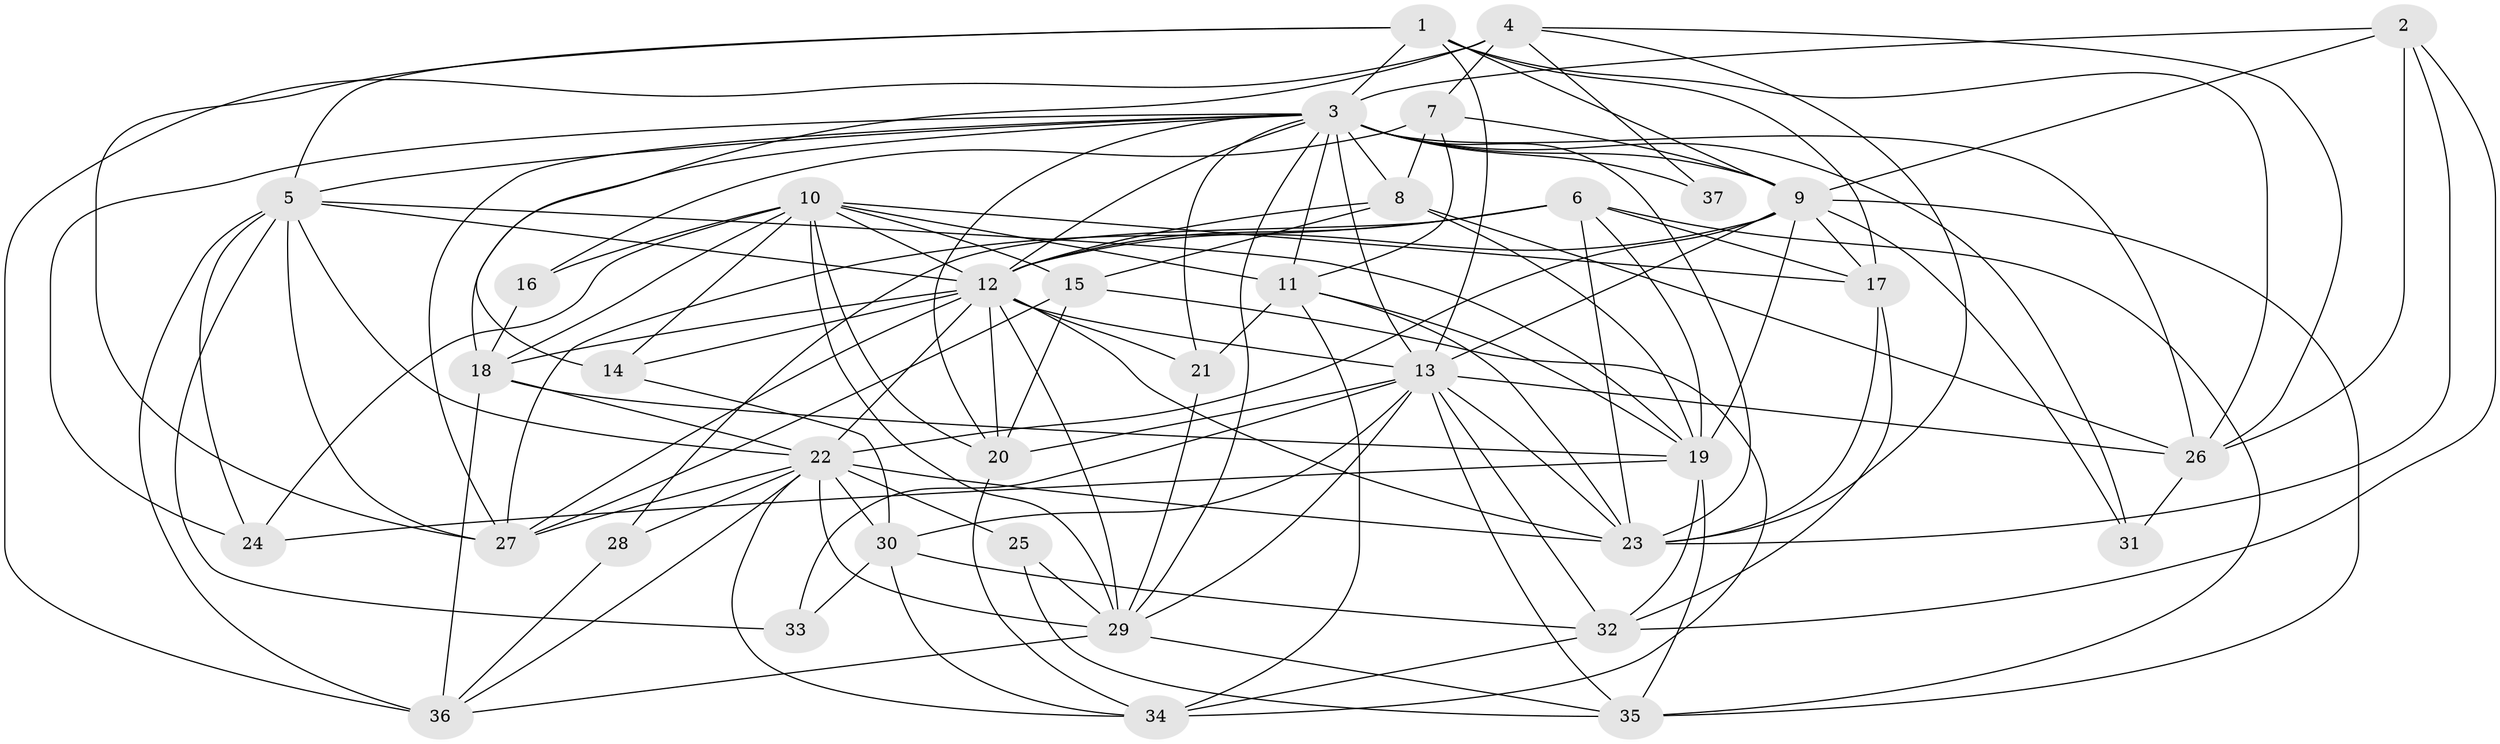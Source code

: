 // original degree distribution, {4: 0.32786885245901637, 2: 0.12295081967213115, 5: 0.16393442622950818, 3: 0.2459016393442623, 6: 0.09016393442622951, 7: 0.04918032786885246}
// Generated by graph-tools (version 1.1) at 2025/50/03/04/25 22:50:59]
// undirected, 37 vertices, 127 edges
graph export_dot {
  node [color=gray90,style=filled];
  1;
  2;
  3;
  4;
  5;
  6;
  7;
  8;
  9;
  10;
  11;
  12;
  13;
  14;
  15;
  16;
  17;
  18;
  19;
  20;
  21;
  22;
  23;
  24;
  25;
  26;
  27;
  28;
  29;
  30;
  31;
  32;
  33;
  34;
  35;
  36;
  37;
  1 -- 3 [weight=1.0];
  1 -- 5 [weight=1.0];
  1 -- 9 [weight=2.0];
  1 -- 13 [weight=1.0];
  1 -- 17 [weight=2.0];
  1 -- 26 [weight=1.0];
  1 -- 27 [weight=3.0];
  2 -- 3 [weight=1.0];
  2 -- 9 [weight=1.0];
  2 -- 23 [weight=1.0];
  2 -- 26 [weight=2.0];
  2 -- 32 [weight=1.0];
  3 -- 5 [weight=1.0];
  3 -- 8 [weight=1.0];
  3 -- 9 [weight=2.0];
  3 -- 11 [weight=2.0];
  3 -- 12 [weight=2.0];
  3 -- 13 [weight=2.0];
  3 -- 18 [weight=1.0];
  3 -- 20 [weight=1.0];
  3 -- 21 [weight=1.0];
  3 -- 23 [weight=2.0];
  3 -- 24 [weight=1.0];
  3 -- 26 [weight=1.0];
  3 -- 27 [weight=1.0];
  3 -- 29 [weight=1.0];
  3 -- 31 [weight=1.0];
  3 -- 37 [weight=1.0];
  4 -- 7 [weight=1.0];
  4 -- 14 [weight=1.0];
  4 -- 23 [weight=1.0];
  4 -- 26 [weight=1.0];
  4 -- 36 [weight=2.0];
  4 -- 37 [weight=1.0];
  5 -- 12 [weight=1.0];
  5 -- 19 [weight=1.0];
  5 -- 22 [weight=1.0];
  5 -- 24 [weight=2.0];
  5 -- 27 [weight=1.0];
  5 -- 33 [weight=1.0];
  5 -- 36 [weight=1.0];
  6 -- 12 [weight=1.0];
  6 -- 17 [weight=1.0];
  6 -- 19 [weight=1.0];
  6 -- 23 [weight=1.0];
  6 -- 27 [weight=1.0];
  6 -- 28 [weight=1.0];
  6 -- 35 [weight=1.0];
  7 -- 8 [weight=2.0];
  7 -- 9 [weight=1.0];
  7 -- 11 [weight=1.0];
  7 -- 16 [weight=1.0];
  8 -- 12 [weight=1.0];
  8 -- 15 [weight=2.0];
  8 -- 19 [weight=1.0];
  8 -- 26 [weight=1.0];
  9 -- 12 [weight=1.0];
  9 -- 13 [weight=1.0];
  9 -- 17 [weight=2.0];
  9 -- 19 [weight=1.0];
  9 -- 22 [weight=1.0];
  9 -- 31 [weight=1.0];
  9 -- 35 [weight=1.0];
  10 -- 11 [weight=1.0];
  10 -- 12 [weight=1.0];
  10 -- 14 [weight=2.0];
  10 -- 15 [weight=2.0];
  10 -- 16 [weight=1.0];
  10 -- 17 [weight=1.0];
  10 -- 18 [weight=1.0];
  10 -- 20 [weight=1.0];
  10 -- 24 [weight=1.0];
  10 -- 29 [weight=1.0];
  11 -- 19 [weight=1.0];
  11 -- 21 [weight=1.0];
  11 -- 23 [weight=1.0];
  11 -- 34 [weight=1.0];
  12 -- 13 [weight=1.0];
  12 -- 14 [weight=1.0];
  12 -- 18 [weight=1.0];
  12 -- 20 [weight=1.0];
  12 -- 21 [weight=1.0];
  12 -- 22 [weight=4.0];
  12 -- 23 [weight=1.0];
  12 -- 27 [weight=1.0];
  12 -- 29 [weight=1.0];
  13 -- 20 [weight=2.0];
  13 -- 23 [weight=1.0];
  13 -- 26 [weight=1.0];
  13 -- 29 [weight=1.0];
  13 -- 30 [weight=1.0];
  13 -- 32 [weight=1.0];
  13 -- 33 [weight=1.0];
  13 -- 35 [weight=1.0];
  14 -- 30 [weight=1.0];
  15 -- 20 [weight=1.0];
  15 -- 27 [weight=1.0];
  15 -- 34 [weight=1.0];
  16 -- 18 [weight=1.0];
  17 -- 23 [weight=1.0];
  17 -- 32 [weight=1.0];
  18 -- 19 [weight=1.0];
  18 -- 22 [weight=1.0];
  18 -- 36 [weight=1.0];
  19 -- 24 [weight=1.0];
  19 -- 32 [weight=1.0];
  19 -- 35 [weight=1.0];
  20 -- 34 [weight=1.0];
  21 -- 29 [weight=1.0];
  22 -- 23 [weight=1.0];
  22 -- 25 [weight=1.0];
  22 -- 27 [weight=1.0];
  22 -- 28 [weight=1.0];
  22 -- 29 [weight=1.0];
  22 -- 30 [weight=1.0];
  22 -- 34 [weight=1.0];
  22 -- 36 [weight=1.0];
  25 -- 29 [weight=2.0];
  25 -- 35 [weight=1.0];
  26 -- 31 [weight=1.0];
  28 -- 36 [weight=1.0];
  29 -- 35 [weight=1.0];
  29 -- 36 [weight=1.0];
  30 -- 32 [weight=1.0];
  30 -- 33 [weight=1.0];
  30 -- 34 [weight=1.0];
  32 -- 34 [weight=1.0];
}
